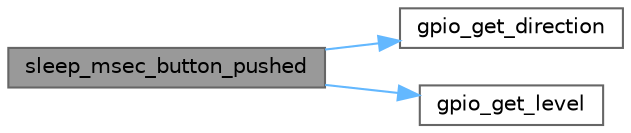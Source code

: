 digraph "sleep_msec_button_pushed"
{
 // LATEX_PDF_SIZE
  bgcolor="transparent";
  edge [fontname=Helvetica,fontsize=10,labelfontname=Helvetica,labelfontsize=10];
  node [fontname=Helvetica,fontsize=10,shape=box,height=0.2,width=0.4];
  rankdir="LR";
  Node1 [id="Node000001",label="sleep_msec_button_pushed",height=0.2,width=0.4,color="gray40", fillcolor="grey60", style="filled", fontcolor="black",tooltip="Check if the given button is pushed in msec milliseconds. The function does NOT return early."];
  Node1 -> Node2 [id="edge1_Node000001_Node000002",color="steelblue1",style="solid",tooltip=" "];
  Node2 [id="Node000002",label="gpio_get_direction",height=0.2,width=0.4,color="grey40", fillcolor="white", style="filled",URL="$group__GPIO.html#ga438e7f5cf810811e63ca7d7495b6e274",tooltip="Returns the direction the set pin is initialized in."];
  Node1 -> Node3 [id="edge2_Node000001_Node000003",color="steelblue1",style="solid",tooltip=" "];
  Node3 [id="Node000003",label="gpio_get_level",height=0.2,width=0.4,color="grey40", fillcolor="white", style="filled",URL="$group__GPIO.html#gada071d5764fd998b331c31b867bfc88e",tooltip="Return the level of the IO pin."];
}
